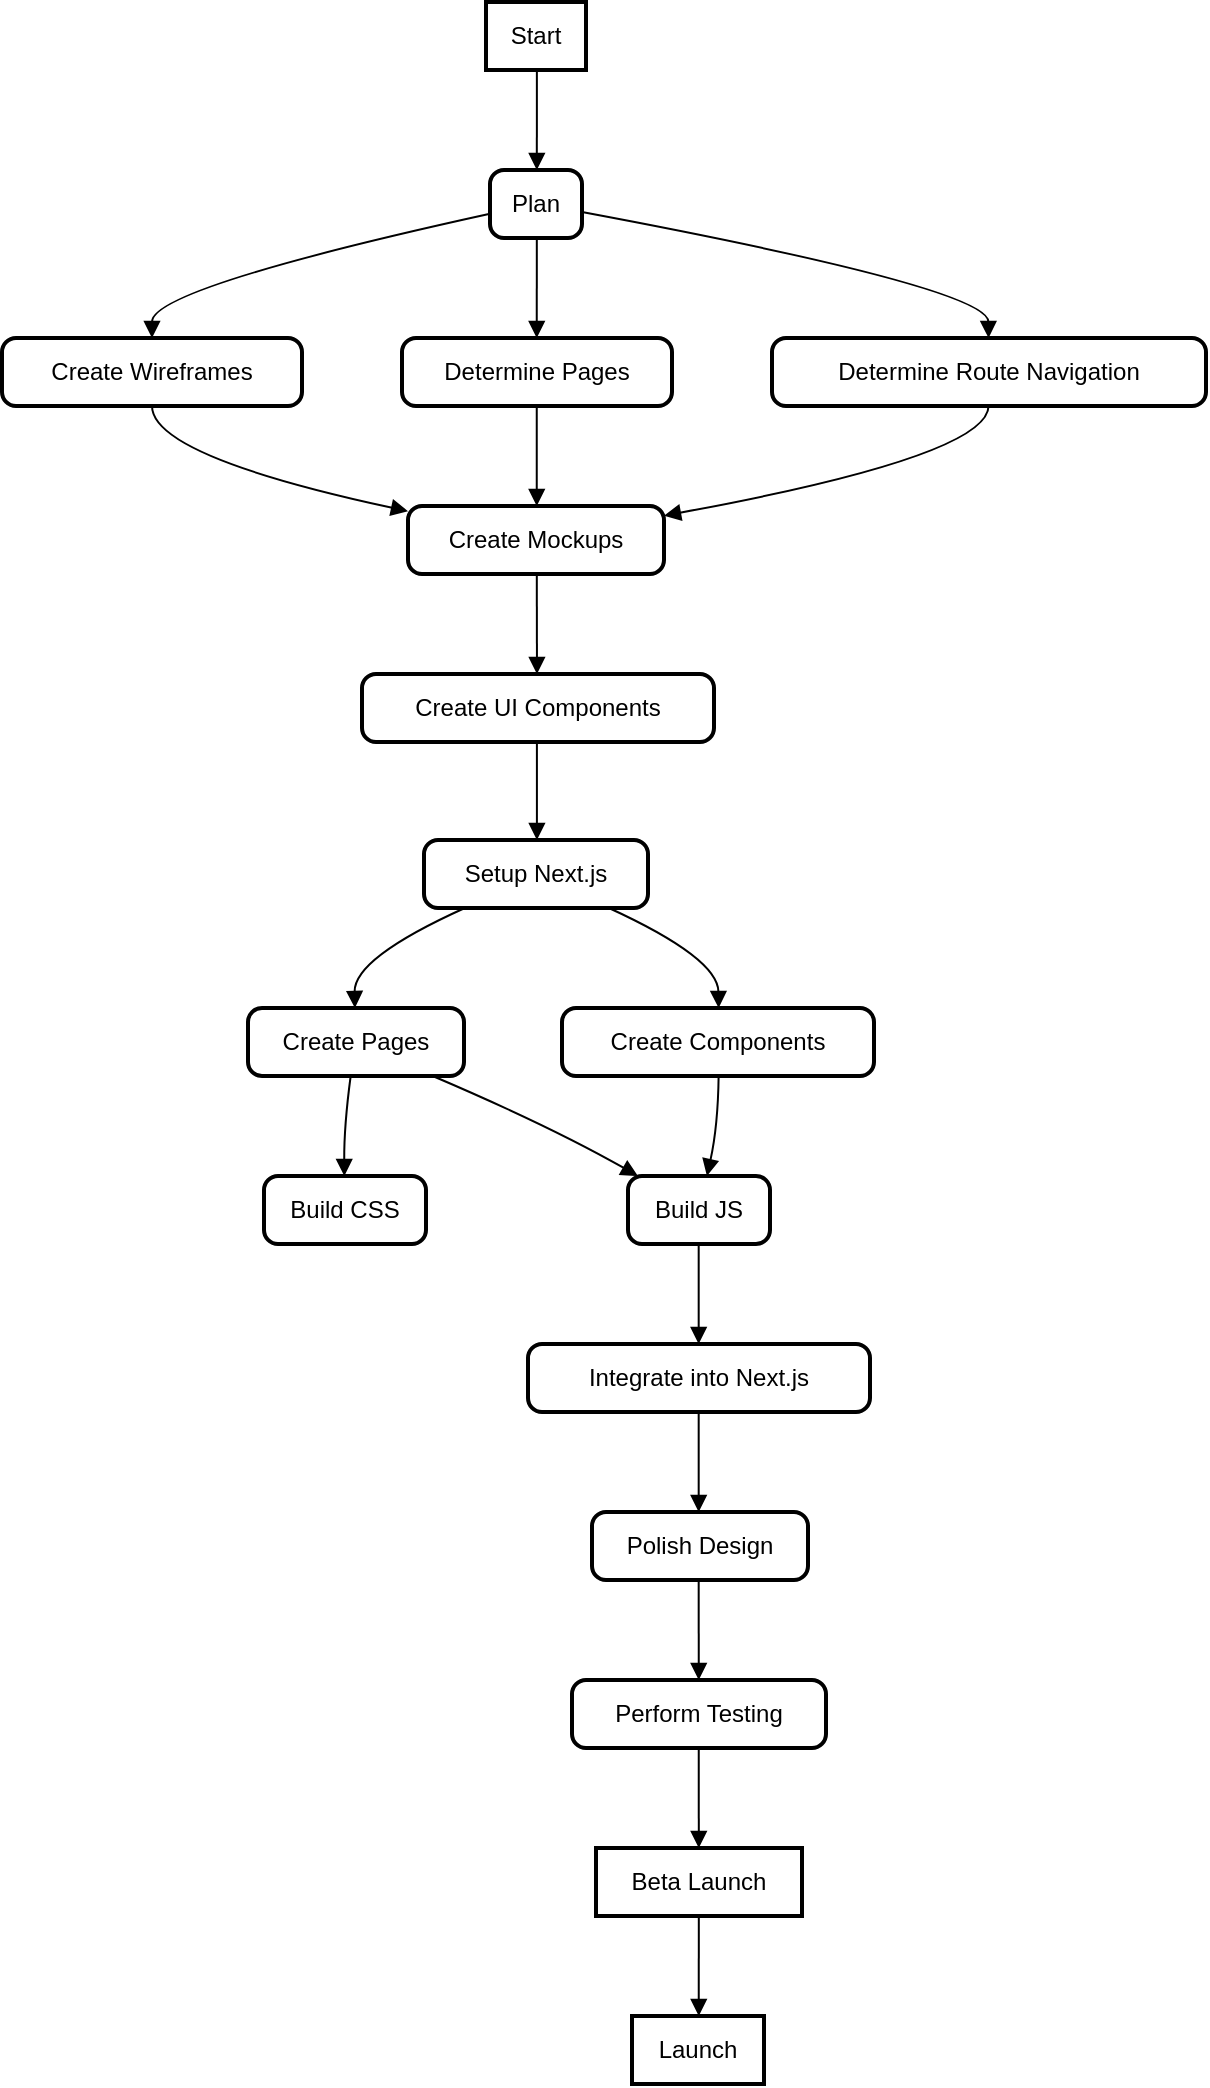 <mxfile version="21.3.8" type="github">
  <diagram name="Page-1" id="iZUlcez-fasZKOt3lTHh">
    <mxGraphModel>
      <root>
        <mxCell id="0" />
        <mxCell id="1" parent="0" />
        <mxCell id="2" value="Start" style="whiteSpace=wrap;strokeWidth=2;" vertex="1" parent="1">
          <mxGeometry x="242" width="50" height="34" as="geometry" />
        </mxCell>
        <mxCell id="3" value="Plan" style="rounded=1;absoluteArcSize=1;arcSize=14;whiteSpace=wrap;strokeWidth=2;" vertex="1" parent="1">
          <mxGeometry x="244" y="84" width="46" height="34" as="geometry" />
        </mxCell>
        <mxCell id="4" value="Create Wireframes" style="rounded=1;absoluteArcSize=1;arcSize=14;whiteSpace=wrap;strokeWidth=2;" vertex="1" parent="1">
          <mxGeometry y="168" width="150" height="34" as="geometry" />
        </mxCell>
        <mxCell id="5" value="Determine Pages" style="rounded=1;absoluteArcSize=1;arcSize=14;whiteSpace=wrap;strokeWidth=2;" vertex="1" parent="1">
          <mxGeometry x="200" y="168" width="135" height="34" as="geometry" />
        </mxCell>
        <mxCell id="6" value="Determine Route Navigation" style="rounded=1;absoluteArcSize=1;arcSize=14;whiteSpace=wrap;strokeWidth=2;" vertex="1" parent="1">
          <mxGeometry x="385" y="168" width="217" height="34" as="geometry" />
        </mxCell>
        <mxCell id="7" value="Create Mockups" style="rounded=1;absoluteArcSize=1;arcSize=14;whiteSpace=wrap;strokeWidth=2;" vertex="1" parent="1">
          <mxGeometry x="203" y="252" width="128" height="34" as="geometry" />
        </mxCell>
        <mxCell id="8" value="Create UI Components" style="rounded=1;absoluteArcSize=1;arcSize=14;whiteSpace=wrap;strokeWidth=2;" vertex="1" parent="1">
          <mxGeometry x="180" y="336" width="176" height="34" as="geometry" />
        </mxCell>
        <mxCell id="9" value="Setup Next.js" style="rounded=1;absoluteArcSize=1;arcSize=14;whiteSpace=wrap;strokeWidth=2;" vertex="1" parent="1">
          <mxGeometry x="211" y="419" width="112" height="34" as="geometry" />
        </mxCell>
        <mxCell id="10" value="Create Pages" style="rounded=1;absoluteArcSize=1;arcSize=14;whiteSpace=wrap;strokeWidth=2;" vertex="1" parent="1">
          <mxGeometry x="123" y="503" width="108" height="34" as="geometry" />
        </mxCell>
        <mxCell id="11" value="Create Components" style="rounded=1;absoluteArcSize=1;arcSize=14;whiteSpace=wrap;strokeWidth=2;" vertex="1" parent="1">
          <mxGeometry x="280" y="503" width="156" height="34" as="geometry" />
        </mxCell>
        <mxCell id="12" value="Build CSS" style="rounded=1;absoluteArcSize=1;arcSize=14;whiteSpace=wrap;strokeWidth=2;" vertex="1" parent="1">
          <mxGeometry x="131" y="587" width="81" height="34" as="geometry" />
        </mxCell>
        <mxCell id="13" value="Build JS" style="rounded=1;absoluteArcSize=1;arcSize=14;whiteSpace=wrap;strokeWidth=2;" vertex="1" parent="1">
          <mxGeometry x="313" y="587" width="71" height="34" as="geometry" />
        </mxCell>
        <mxCell id="14" value="Integrate into Next.js" style="rounded=1;absoluteArcSize=1;arcSize=14;whiteSpace=wrap;strokeWidth=2;" vertex="1" parent="1">
          <mxGeometry x="263" y="671" width="171" height="34" as="geometry" />
        </mxCell>
        <mxCell id="15" value="Polish Design" style="rounded=1;absoluteArcSize=1;arcSize=14;whiteSpace=wrap;strokeWidth=2;" vertex="1" parent="1">
          <mxGeometry x="295" y="755" width="108" height="34" as="geometry" />
        </mxCell>
        <mxCell id="16" value="Perform Testing" style="rounded=1;absoluteArcSize=1;arcSize=14;whiteSpace=wrap;strokeWidth=2;" vertex="1" parent="1">
          <mxGeometry x="285" y="839" width="127" height="34" as="geometry" />
        </mxCell>
        <mxCell id="17" value="Beta Launch" style="whiteSpace=wrap;strokeWidth=2;" vertex="1" parent="1">
          <mxGeometry x="297" y="923" width="103" height="34" as="geometry" />
        </mxCell>
        <mxCell id="18" value="Launch" style="whiteSpace=wrap;strokeWidth=2;" vertex="1" parent="1">
          <mxGeometry x="315" y="1007" width="66" height="34" as="geometry" />
        </mxCell>
        <mxCell id="19" value="" style="curved=1;startArrow=none;endArrow=block;exitX=0.509;exitY=0.997;entryX=0.509;entryY=-0.003;" edge="1" parent="1" source="2" target="3">
          <mxGeometry relative="1" as="geometry">
            <Array as="points" />
          </mxGeometry>
        </mxCell>
        <mxCell id="20" value="" style="curved=1;startArrow=none;endArrow=block;exitX=0.01;exitY=0.642;entryX=0.5;entryY=-0.007;" edge="1" parent="1" source="3" target="4">
          <mxGeometry relative="1" as="geometry">
            <Array as="points">
              <mxPoint x="75" y="143" />
            </Array>
          </mxGeometry>
        </mxCell>
        <mxCell id="21" value="" style="curved=1;startArrow=none;endArrow=block;exitX=0.509;exitY=0.993;entryX=0.499;entryY=-0.007;" edge="1" parent="1" source="3" target="5">
          <mxGeometry relative="1" as="geometry">
            <Array as="points" />
          </mxGeometry>
        </mxCell>
        <mxCell id="22" value="" style="curved=1;startArrow=none;endArrow=block;exitX=1.009;exitY=0.621;entryX=0.499;entryY=-0.007;" edge="1" parent="1" source="3" target="6">
          <mxGeometry relative="1" as="geometry">
            <Array as="points">
              <mxPoint x="493" y="143" />
            </Array>
          </mxGeometry>
        </mxCell>
        <mxCell id="23" value="" style="curved=1;startArrow=none;endArrow=block;exitX=0.5;exitY=0.99;entryX=0.003;entryY=0.078;" edge="1" parent="1" source="4" target="7">
          <mxGeometry relative="1" as="geometry">
            <Array as="points">
              <mxPoint x="75" y="227" />
            </Array>
          </mxGeometry>
        </mxCell>
        <mxCell id="24" value="" style="curved=1;startArrow=none;endArrow=block;exitX=0.499;exitY=0.99;entryX=0.503;entryY=-0.01;" edge="1" parent="1" source="5" target="7">
          <mxGeometry relative="1" as="geometry">
            <Array as="points" />
          </mxGeometry>
        </mxCell>
        <mxCell id="25" value="" style="curved=1;startArrow=none;endArrow=block;exitX=0.499;exitY=0.99;entryX=1.004;entryY=0.139;" edge="1" parent="1" source="6" target="7">
          <mxGeometry relative="1" as="geometry">
            <Array as="points">
              <mxPoint x="493" y="227" />
            </Array>
          </mxGeometry>
        </mxCell>
        <mxCell id="26" value="" style="curved=1;startArrow=none;endArrow=block;exitX=0.503;exitY=0.987;entryX=0.497;entryY=-0.013;" edge="1" parent="1" source="7" target="8">
          <mxGeometry relative="1" as="geometry">
            <Array as="points" />
          </mxGeometry>
        </mxCell>
        <mxCell id="27" value="" style="curved=1;startArrow=none;endArrow=block;exitX=0.497;exitY=0.984;entryX=0.504;entryY=0.013;" edge="1" parent="1" source="8" target="9">
          <mxGeometry relative="1" as="geometry">
            <Array as="points" />
          </mxGeometry>
        </mxCell>
        <mxCell id="28" value="" style="curved=1;startArrow=none;endArrow=block;exitX=0.176;exitY=1.01;entryX=0.495;entryY=0.01;" edge="1" parent="1" source="9" target="10">
          <mxGeometry relative="1" as="geometry">
            <Array as="points">
              <mxPoint x="176" y="478" />
            </Array>
          </mxGeometry>
        </mxCell>
        <mxCell id="29" value="" style="curved=1;startArrow=none;endArrow=block;exitX=0.832;exitY=1.01;entryX=0.502;entryY=0.01;" edge="1" parent="1" source="9" target="11">
          <mxGeometry relative="1" as="geometry">
            <Array as="points">
              <mxPoint x="358" y="478" />
            </Array>
          </mxGeometry>
        </mxCell>
        <mxCell id="30" value="" style="curved=1;startArrow=none;endArrow=block;exitX=0.475;exitY=1.007;entryX=0.496;entryY=0.007;" edge="1" parent="1" source="10" target="12">
          <mxGeometry relative="1" as="geometry">
            <Array as="points">
              <mxPoint x="171" y="562" />
            </Array>
          </mxGeometry>
        </mxCell>
        <mxCell id="31" value="" style="curved=1;startArrow=none;endArrow=block;exitX=0.86;exitY=1.007;entryX=0.076;entryY=0.007;" edge="1" parent="1" source="10" target="13">
          <mxGeometry relative="1" as="geometry">
            <Array as="points">
              <mxPoint x="274" y="562" />
            </Array>
          </mxGeometry>
        </mxCell>
        <mxCell id="32" value="" style="curved=1;startArrow=none;endArrow=block;exitX=0.502;exitY=1.007;entryX=0.555;entryY=0.007;" edge="1" parent="1" source="11" target="13">
          <mxGeometry relative="1" as="geometry">
            <Array as="points">
              <mxPoint x="358" y="562" />
            </Array>
          </mxGeometry>
        </mxCell>
        <mxCell id="33" value="" style="curved=1;startArrow=none;endArrow=block;exitX=0.498;exitY=1.003;entryX=0.499;entryY=0.003;" edge="1" parent="1" source="13" target="14">
          <mxGeometry relative="1" as="geometry">
            <Array as="points" />
          </mxGeometry>
        </mxCell>
        <mxCell id="34" value="" style="curved=1;startArrow=none;endArrow=block;exitX=0.499;exitY=1.0;entryX=0.494;entryY=1.122e-7;" edge="1" parent="1" source="14" target="15">
          <mxGeometry relative="1" as="geometry">
            <Array as="points" />
          </mxGeometry>
        </mxCell>
        <mxCell id="35" value="" style="curved=1;startArrow=none;endArrow=block;exitX=0.494;exitY=0.997;entryX=0.499;entryY=-0.003;" edge="1" parent="1" source="15" target="16">
          <mxGeometry relative="1" as="geometry">
            <Array as="points" />
          </mxGeometry>
        </mxCell>
        <mxCell id="36" value="" style="curved=1;startArrow=none;endArrow=block;exitX=0.499;exitY=0.993;entryX=0.499;entryY=-0.007;" edge="1" parent="1" source="16" target="17">
          <mxGeometry relative="1" as="geometry">
            <Array as="points" />
          </mxGeometry>
        </mxCell>
        <mxCell id="37" value="" style="curved=1;startArrow=none;endArrow=block;exitX=0.499;exitY=0.99;entryX=0.506;entryY=-0.01;" edge="1" parent="1" source="17" target="18">
          <mxGeometry relative="1" as="geometry">
            <Array as="points" />
          </mxGeometry>
        </mxCell>
      </root>
    </mxGraphModel>
  </diagram>
</mxfile>
